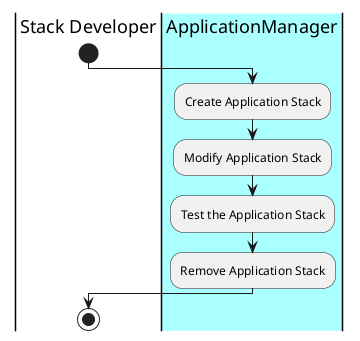 @startuml
|Stack Developer|
start
|#aaffff|ApplicationManager|
:Create Application Stack;
:Modify Application Stack;
:Test the Application Stack;
:Remove Application Stack;
|Stack Developer|
stop
@enduml
